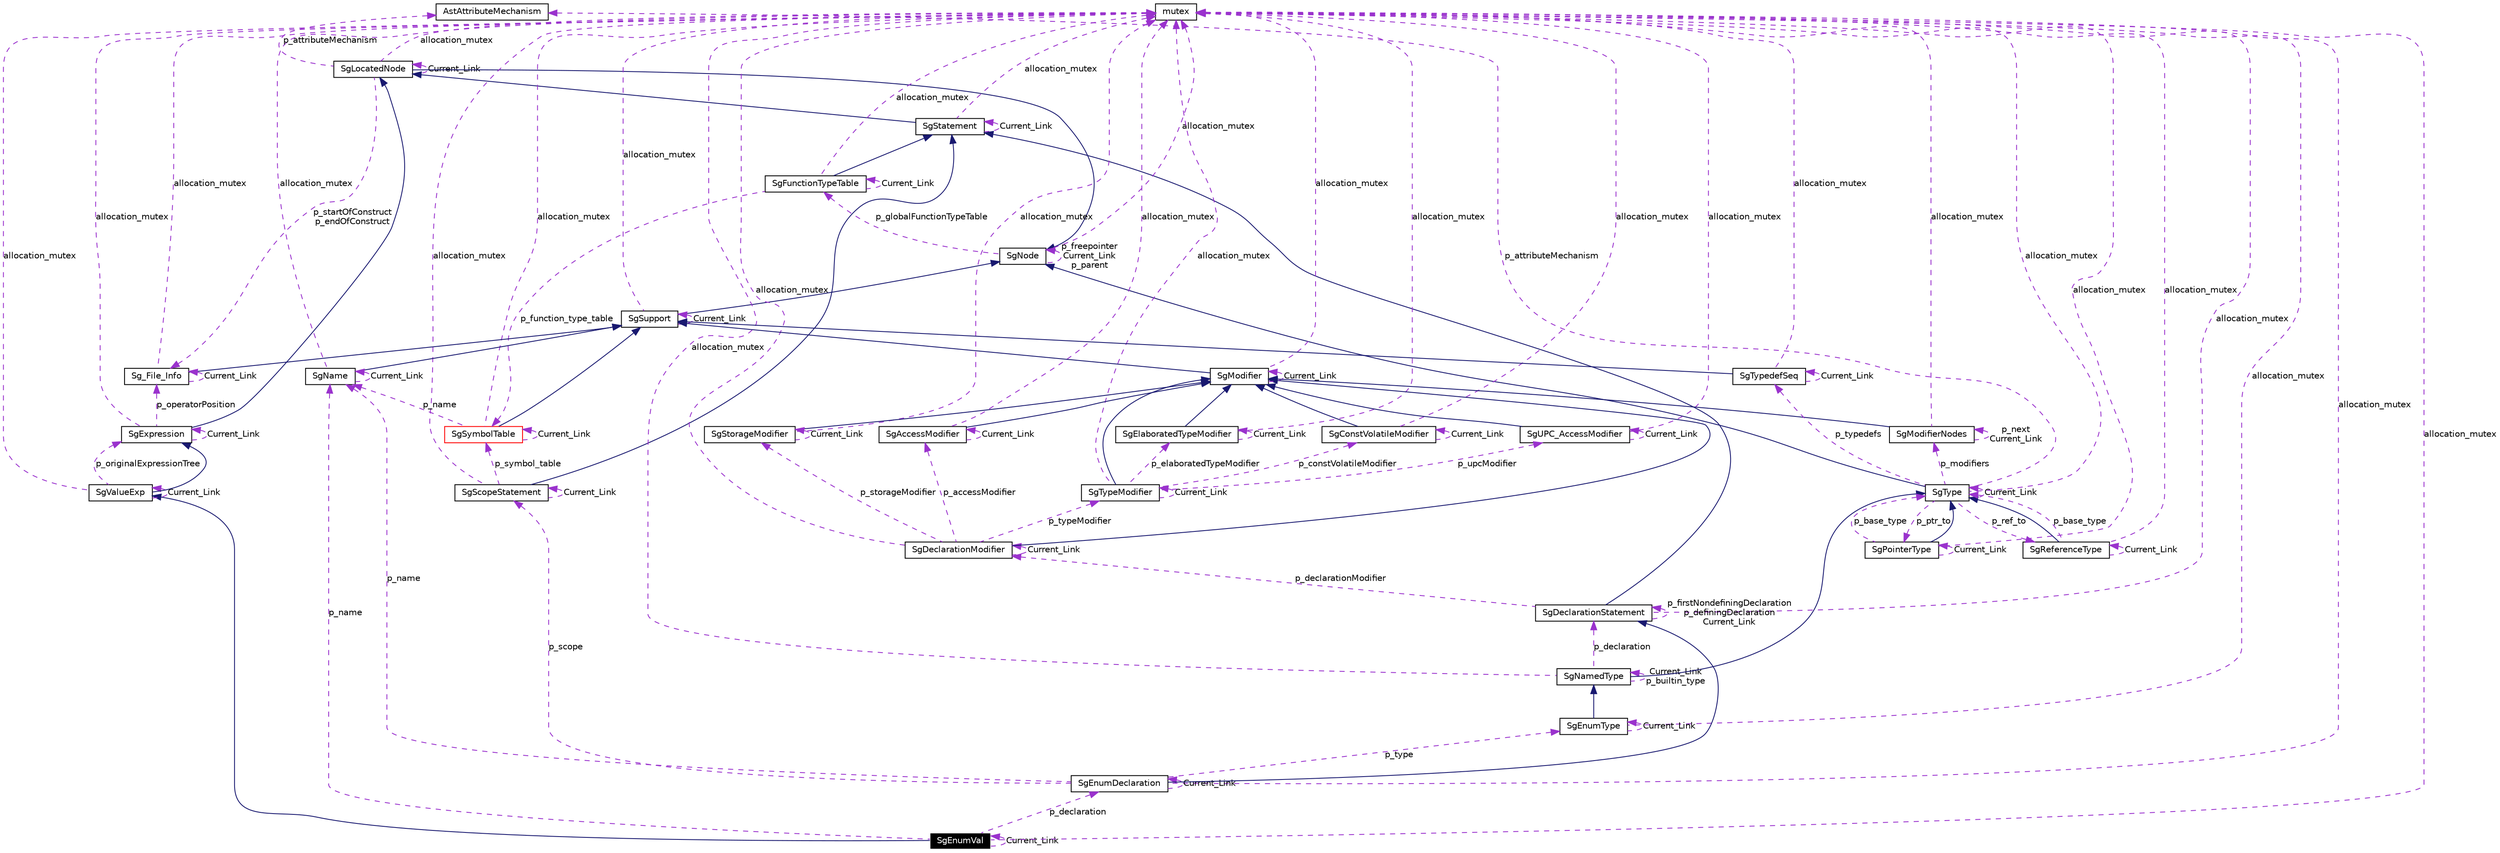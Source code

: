 digraph G
{
  edge [fontname="Helvetica",fontsize=10,labelfontname="Helvetica",labelfontsize=10];
  node [fontname="Helvetica",fontsize=10,shape=record];
  Node1 [label="SgEnumVal",height=0.2,width=0.4,color="white", fillcolor="black", style="filled" fontcolor="white"];
  Node2 -> Node1 [dir=back,color="midnightblue",fontsize=10,style="solid",fontname="Helvetica"];
  Node2 [label="SgValueExp",height=0.2,width=0.4,color="black",URL="$classSgValueExp.html"];
  Node3 -> Node2 [dir=back,color="midnightblue",fontsize=10,style="solid",fontname="Helvetica"];
  Node3 [label="SgExpression",height=0.2,width=0.4,color="black",URL="$classSgExpression.html"];
  Node4 -> Node3 [dir=back,color="midnightblue",fontsize=10,style="solid",fontname="Helvetica"];
  Node4 [label="SgLocatedNode",height=0.2,width=0.4,color="black",URL="$classSgLocatedNode.html"];
  Node5 -> Node4 [dir=back,color="midnightblue",fontsize=10,style="solid",fontname="Helvetica"];
  Node5 [label="SgNode",height=0.2,width=0.4,color="black",URL="$classSgNode.html"];
  Node6 -> Node5 [dir=back,color="darkorchid3",fontsize=10,style="dashed",label="p_globalFunctionTypeTable",fontname="Helvetica"];
  Node6 [label="SgFunctionTypeTable",height=0.2,width=0.4,color="black",URL="$classSgFunctionTypeTable.html"];
  Node7 -> Node6 [dir=back,color="midnightblue",fontsize=10,style="solid",fontname="Helvetica"];
  Node7 [label="SgStatement",height=0.2,width=0.4,color="black",URL="$classSgStatement.html"];
  Node4 -> Node7 [dir=back,color="midnightblue",fontsize=10,style="solid",fontname="Helvetica"];
  Node7 -> Node7 [dir=back,color="darkorchid3",fontsize=10,style="dashed",label="Current_Link",fontname="Helvetica"];
  Node8 -> Node7 [dir=back,color="darkorchid3",fontsize=10,style="dashed",label="allocation_mutex",fontname="Helvetica"];
  Node8 [label="mutex",height=0.2,width=0.4,color="black",URL="$classmutex.html"];
  Node6 -> Node6 [dir=back,color="darkorchid3",fontsize=10,style="dashed",label="Current_Link",fontname="Helvetica"];
  Node8 -> Node6 [dir=back,color="darkorchid3",fontsize=10,style="dashed",label="allocation_mutex",fontname="Helvetica"];
  Node9 -> Node6 [dir=back,color="darkorchid3",fontsize=10,style="dashed",label="p_function_type_table",fontname="Helvetica"];
  Node9 [label="SgSymbolTable",height=0.2,width=0.4,color="red",URL="$classSgSymbolTable.html"];
  Node10 -> Node9 [dir=back,color="midnightblue",fontsize=10,style="solid",fontname="Helvetica"];
  Node10 [label="SgSupport",height=0.2,width=0.4,color="black",URL="$classSgSupport.html"];
  Node5 -> Node10 [dir=back,color="midnightblue",fontsize=10,style="solid",fontname="Helvetica"];
  Node8 -> Node10 [dir=back,color="darkorchid3",fontsize=10,style="dashed",label="allocation_mutex",fontname="Helvetica"];
  Node10 -> Node10 [dir=back,color="darkorchid3",fontsize=10,style="dashed",label="Current_Link",fontname="Helvetica"];
  Node8 -> Node9 [dir=back,color="darkorchid3",fontsize=10,style="dashed",label="allocation_mutex",fontname="Helvetica"];
  Node11 -> Node9 [dir=back,color="darkorchid3",fontsize=10,style="dashed",label="p_name",fontname="Helvetica"];
  Node11 [label="SgName",height=0.2,width=0.4,color="black",URL="$classSgName.html"];
  Node10 -> Node11 [dir=back,color="midnightblue",fontsize=10,style="solid",fontname="Helvetica"];
  Node8 -> Node11 [dir=back,color="darkorchid3",fontsize=10,style="dashed",label="allocation_mutex",fontname="Helvetica"];
  Node11 -> Node11 [dir=back,color="darkorchid3",fontsize=10,style="dashed",label="Current_Link",fontname="Helvetica"];
  Node9 -> Node9 [dir=back,color="darkorchid3",fontsize=10,style="dashed",label="Current_Link",fontname="Helvetica"];
  Node5 -> Node5 [dir=back,color="darkorchid3",fontsize=10,style="dashed",label="p_freepointer\nCurrent_Link\np_parent",fontname="Helvetica"];
  Node8 -> Node5 [dir=back,color="darkorchid3",fontsize=10,style="dashed",label="allocation_mutex",fontname="Helvetica"];
  Node8 -> Node4 [dir=back,color="darkorchid3",fontsize=10,style="dashed",label="allocation_mutex",fontname="Helvetica"];
  Node12 -> Node4 [dir=back,color="darkorchid3",fontsize=10,style="dashed",label="p_attributeMechanism",fontname="Helvetica"];
  Node12 [label="AstAttributeMechanism",height=0.2,width=0.4,color="black",URL="$classAstAttributeMechanism.html"];
  Node13 -> Node4 [dir=back,color="darkorchid3",fontsize=10,style="dashed",label="p_startOfConstruct\np_endOfConstruct",fontname="Helvetica"];
  Node13 [label="Sg_File_Info",height=0.2,width=0.4,color="black",URL="$classSg__File__Info.html"];
  Node10 -> Node13 [dir=back,color="midnightblue",fontsize=10,style="solid",fontname="Helvetica"];
  Node8 -> Node13 [dir=back,color="darkorchid3",fontsize=10,style="dashed",label="allocation_mutex",fontname="Helvetica"];
  Node13 -> Node13 [dir=back,color="darkorchid3",fontsize=10,style="dashed",label="Current_Link",fontname="Helvetica"];
  Node4 -> Node4 [dir=back,color="darkorchid3",fontsize=10,style="dashed",label="Current_Link",fontname="Helvetica"];
  Node3 -> Node3 [dir=back,color="darkorchid3",fontsize=10,style="dashed",label="Current_Link",fontname="Helvetica"];
  Node8 -> Node3 [dir=back,color="darkorchid3",fontsize=10,style="dashed",label="allocation_mutex",fontname="Helvetica"];
  Node13 -> Node3 [dir=back,color="darkorchid3",fontsize=10,style="dashed",label="p_operatorPosition",fontname="Helvetica"];
  Node3 -> Node2 [dir=back,color="darkorchid3",fontsize=10,style="dashed",label="p_originalExpressionTree",fontname="Helvetica"];
  Node8 -> Node2 [dir=back,color="darkorchid3",fontsize=10,style="dashed",label="allocation_mutex",fontname="Helvetica"];
  Node2 -> Node2 [dir=back,color="darkorchid3",fontsize=10,style="dashed",label="Current_Link",fontname="Helvetica"];
  Node1 -> Node1 [dir=back,color="darkorchid3",fontsize=10,style="dashed",label="Current_Link",fontname="Helvetica"];
  Node8 -> Node1 [dir=back,color="darkorchid3",fontsize=10,style="dashed",label="allocation_mutex",fontname="Helvetica"];
  Node11 -> Node1 [dir=back,color="darkorchid3",fontsize=10,style="dashed",label="p_name",fontname="Helvetica"];
  Node14 -> Node1 [dir=back,color="darkorchid3",fontsize=10,style="dashed",label="p_declaration",fontname="Helvetica"];
  Node14 [label="SgEnumDeclaration",height=0.2,width=0.4,color="black",URL="$classSgEnumDeclaration.html"];
  Node15 -> Node14 [dir=back,color="midnightblue",fontsize=10,style="solid",fontname="Helvetica"];
  Node15 [label="SgDeclarationStatement",height=0.2,width=0.4,color="black",URL="$classSgDeclarationStatement.html"];
  Node7 -> Node15 [dir=back,color="midnightblue",fontsize=10,style="solid",fontname="Helvetica"];
  Node16 -> Node15 [dir=back,color="darkorchid3",fontsize=10,style="dashed",label="p_declarationModifier",fontname="Helvetica"];
  Node16 [label="SgDeclarationModifier",height=0.2,width=0.4,color="black",URL="$classSgDeclarationModifier.html"];
  Node17 -> Node16 [dir=back,color="midnightblue",fontsize=10,style="solid",fontname="Helvetica"];
  Node17 [label="SgModifier",height=0.2,width=0.4,color="black",URL="$classSgModifier.html"];
  Node10 -> Node17 [dir=back,color="midnightblue",fontsize=10,style="solid",fontname="Helvetica"];
  Node8 -> Node17 [dir=back,color="darkorchid3",fontsize=10,style="dashed",label="allocation_mutex",fontname="Helvetica"];
  Node17 -> Node17 [dir=back,color="darkorchid3",fontsize=10,style="dashed",label="Current_Link",fontname="Helvetica"];
  Node18 -> Node16 [dir=back,color="darkorchid3",fontsize=10,style="dashed",label="p_typeModifier",fontname="Helvetica"];
  Node18 [label="SgTypeModifier",height=0.2,width=0.4,color="black",URL="$classSgTypeModifier.html"];
  Node17 -> Node18 [dir=back,color="midnightblue",fontsize=10,style="solid",fontname="Helvetica"];
  Node19 -> Node18 [dir=back,color="darkorchid3",fontsize=10,style="dashed",label="p_elaboratedTypeModifier",fontname="Helvetica"];
  Node19 [label="SgElaboratedTypeModifier",height=0.2,width=0.4,color="black",URL="$classSgElaboratedTypeModifier.html"];
  Node17 -> Node19 [dir=back,color="midnightblue",fontsize=10,style="solid",fontname="Helvetica"];
  Node19 -> Node19 [dir=back,color="darkorchid3",fontsize=10,style="dashed",label="Current_Link",fontname="Helvetica"];
  Node8 -> Node19 [dir=back,color="darkorchid3",fontsize=10,style="dashed",label="allocation_mutex",fontname="Helvetica"];
  Node18 -> Node18 [dir=back,color="darkorchid3",fontsize=10,style="dashed",label="Current_Link",fontname="Helvetica"];
  Node20 -> Node18 [dir=back,color="darkorchid3",fontsize=10,style="dashed",label="p_constVolatileModifier",fontname="Helvetica"];
  Node20 [label="SgConstVolatileModifier",height=0.2,width=0.4,color="black",URL="$classSgConstVolatileModifier.html"];
  Node17 -> Node20 [dir=back,color="midnightblue",fontsize=10,style="solid",fontname="Helvetica"];
  Node20 -> Node20 [dir=back,color="darkorchid3",fontsize=10,style="dashed",label="Current_Link",fontname="Helvetica"];
  Node8 -> Node20 [dir=back,color="darkorchid3",fontsize=10,style="dashed",label="allocation_mutex",fontname="Helvetica"];
  Node8 -> Node18 [dir=back,color="darkorchid3",fontsize=10,style="dashed",label="allocation_mutex",fontname="Helvetica"];
  Node21 -> Node18 [dir=back,color="darkorchid3",fontsize=10,style="dashed",label="p_upcModifier",fontname="Helvetica"];
  Node21 [label="SgUPC_AccessModifier",height=0.2,width=0.4,color="black",URL="$classSgUPC__AccessModifier.html"];
  Node17 -> Node21 [dir=back,color="midnightblue",fontsize=10,style="solid",fontname="Helvetica"];
  Node8 -> Node21 [dir=back,color="darkorchid3",fontsize=10,style="dashed",label="allocation_mutex",fontname="Helvetica"];
  Node21 -> Node21 [dir=back,color="darkorchid3",fontsize=10,style="dashed",label="Current_Link",fontname="Helvetica"];
  Node16 -> Node16 [dir=back,color="darkorchid3",fontsize=10,style="dashed",label="Current_Link",fontname="Helvetica"];
  Node8 -> Node16 [dir=back,color="darkorchid3",fontsize=10,style="dashed",label="allocation_mutex",fontname="Helvetica"];
  Node22 -> Node16 [dir=back,color="darkorchid3",fontsize=10,style="dashed",label="p_storageModifier",fontname="Helvetica"];
  Node22 [label="SgStorageModifier",height=0.2,width=0.4,color="black",URL="$classSgStorageModifier.html"];
  Node17 -> Node22 [dir=back,color="midnightblue",fontsize=10,style="solid",fontname="Helvetica"];
  Node8 -> Node22 [dir=back,color="darkorchid3",fontsize=10,style="dashed",label="allocation_mutex",fontname="Helvetica"];
  Node22 -> Node22 [dir=back,color="darkorchid3",fontsize=10,style="dashed",label="Current_Link",fontname="Helvetica"];
  Node23 -> Node16 [dir=back,color="darkorchid3",fontsize=10,style="dashed",label="p_accessModifier",fontname="Helvetica"];
  Node23 [label="SgAccessModifier",height=0.2,width=0.4,color="black",URL="$classSgAccessModifier.html"];
  Node17 -> Node23 [dir=back,color="midnightblue",fontsize=10,style="solid",fontname="Helvetica"];
  Node8 -> Node23 [dir=back,color="darkorchid3",fontsize=10,style="dashed",label="allocation_mutex",fontname="Helvetica"];
  Node23 -> Node23 [dir=back,color="darkorchid3",fontsize=10,style="dashed",label="Current_Link",fontname="Helvetica"];
  Node8 -> Node15 [dir=back,color="darkorchid3",fontsize=10,style="dashed",label="allocation_mutex",fontname="Helvetica"];
  Node15 -> Node15 [dir=back,color="darkorchid3",fontsize=10,style="dashed",label="p_firstNondefiningDeclaration\np_definingDeclaration\nCurrent_Link",fontname="Helvetica"];
  Node24 -> Node14 [dir=back,color="darkorchid3",fontsize=10,style="dashed",label="p_type",fontname="Helvetica"];
  Node24 [label="SgEnumType",height=0.2,width=0.4,color="black",URL="$classSgEnumType.html"];
  Node25 -> Node24 [dir=back,color="midnightblue",fontsize=10,style="solid",fontname="Helvetica"];
  Node25 [label="SgNamedType",height=0.2,width=0.4,color="black",URL="$classSgNamedType.html"];
  Node26 -> Node25 [dir=back,color="midnightblue",fontsize=10,style="solid",fontname="Helvetica"];
  Node26 [label="SgType",height=0.2,width=0.4,color="black",URL="$classSgType.html"];
  Node5 -> Node26 [dir=back,color="midnightblue",fontsize=10,style="solid",fontname="Helvetica"];
  Node27 -> Node26 [dir=back,color="darkorchid3",fontsize=10,style="dashed",label="p_ptr_to",fontname="Helvetica"];
  Node27 [label="SgPointerType",height=0.2,width=0.4,color="black",URL="$classSgPointerType.html"];
  Node26 -> Node27 [dir=back,color="midnightblue",fontsize=10,style="solid",fontname="Helvetica"];
  Node27 -> Node27 [dir=back,color="darkorchid3",fontsize=10,style="dashed",label="Current_Link",fontname="Helvetica"];
  Node8 -> Node27 [dir=back,color="darkorchid3",fontsize=10,style="dashed",label="allocation_mutex",fontname="Helvetica"];
  Node26 -> Node27 [dir=back,color="darkorchid3",fontsize=10,style="dashed",label="p_base_type",fontname="Helvetica"];
  Node28 -> Node26 [dir=back,color="darkorchid3",fontsize=10,style="dashed",label="p_ref_to",fontname="Helvetica"];
  Node28 [label="SgReferenceType",height=0.2,width=0.4,color="black",URL="$classSgReferenceType.html"];
  Node26 -> Node28 [dir=back,color="midnightblue",fontsize=10,style="solid",fontname="Helvetica"];
  Node28 -> Node28 [dir=back,color="darkorchid3",fontsize=10,style="dashed",label="Current_Link",fontname="Helvetica"];
  Node8 -> Node28 [dir=back,color="darkorchid3",fontsize=10,style="dashed",label="allocation_mutex",fontname="Helvetica"];
  Node26 -> Node28 [dir=back,color="darkorchid3",fontsize=10,style="dashed",label="p_base_type",fontname="Helvetica"];
  Node29 -> Node26 [dir=back,color="darkorchid3",fontsize=10,style="dashed",label="p_modifiers",fontname="Helvetica"];
  Node29 [label="SgModifierNodes",height=0.2,width=0.4,color="black",URL="$classSgModifierNodes.html"];
  Node17 -> Node29 [dir=back,color="midnightblue",fontsize=10,style="solid",fontname="Helvetica"];
  Node29 -> Node29 [dir=back,color="darkorchid3",fontsize=10,style="dashed",label="p_next\nCurrent_Link",fontname="Helvetica"];
  Node8 -> Node29 [dir=back,color="darkorchid3",fontsize=10,style="dashed",label="allocation_mutex",fontname="Helvetica"];
  Node8 -> Node26 [dir=back,color="darkorchid3",fontsize=10,style="dashed",label="allocation_mutex",fontname="Helvetica"];
  Node12 -> Node26 [dir=back,color="darkorchid3",fontsize=10,style="dashed",label="p_attributeMechanism",fontname="Helvetica"];
  Node30 -> Node26 [dir=back,color="darkorchid3",fontsize=10,style="dashed",label="p_typedefs",fontname="Helvetica"];
  Node30 [label="SgTypedefSeq",height=0.2,width=0.4,color="black",URL="$classSgTypedefSeq.html"];
  Node10 -> Node30 [dir=back,color="midnightblue",fontsize=10,style="solid",fontname="Helvetica"];
  Node8 -> Node30 [dir=back,color="darkorchid3",fontsize=10,style="dashed",label="allocation_mutex",fontname="Helvetica"];
  Node30 -> Node30 [dir=back,color="darkorchid3",fontsize=10,style="dashed",label="Current_Link",fontname="Helvetica"];
  Node26 -> Node26 [dir=back,color="darkorchid3",fontsize=10,style="dashed",label="Current_Link",fontname="Helvetica"];
  Node8 -> Node25 [dir=back,color="darkorchid3",fontsize=10,style="dashed",label="allocation_mutex",fontname="Helvetica"];
  Node25 -> Node25 [dir=back,color="darkorchid3",fontsize=10,style="dashed",label="Current_Link\np_builtin_type",fontname="Helvetica"];
  Node15 -> Node25 [dir=back,color="darkorchid3",fontsize=10,style="dashed",label="p_declaration",fontname="Helvetica"];
  Node24 -> Node24 [dir=back,color="darkorchid3",fontsize=10,style="dashed",label="Current_Link",fontname="Helvetica"];
  Node8 -> Node24 [dir=back,color="darkorchid3",fontsize=10,style="dashed",label="allocation_mutex",fontname="Helvetica"];
  Node8 -> Node14 [dir=back,color="darkorchid3",fontsize=10,style="dashed",label="allocation_mutex",fontname="Helvetica"];
  Node31 -> Node14 [dir=back,color="darkorchid3",fontsize=10,style="dashed",label="p_scope",fontname="Helvetica"];
  Node31 [label="SgScopeStatement",height=0.2,width=0.4,color="black",URL="$classSgScopeStatement.html"];
  Node7 -> Node31 [dir=back,color="midnightblue",fontsize=10,style="solid",fontname="Helvetica"];
  Node8 -> Node31 [dir=back,color="darkorchid3",fontsize=10,style="dashed",label="allocation_mutex",fontname="Helvetica"];
  Node31 -> Node31 [dir=back,color="darkorchid3",fontsize=10,style="dashed",label="Current_Link",fontname="Helvetica"];
  Node9 -> Node31 [dir=back,color="darkorchid3",fontsize=10,style="dashed",label="p_symbol_table",fontname="Helvetica"];
  Node11 -> Node14 [dir=back,color="darkorchid3",fontsize=10,style="dashed",label="p_name",fontname="Helvetica"];
  Node14 -> Node14 [dir=back,color="darkorchid3",fontsize=10,style="dashed",label="Current_Link",fontname="Helvetica"];
}
